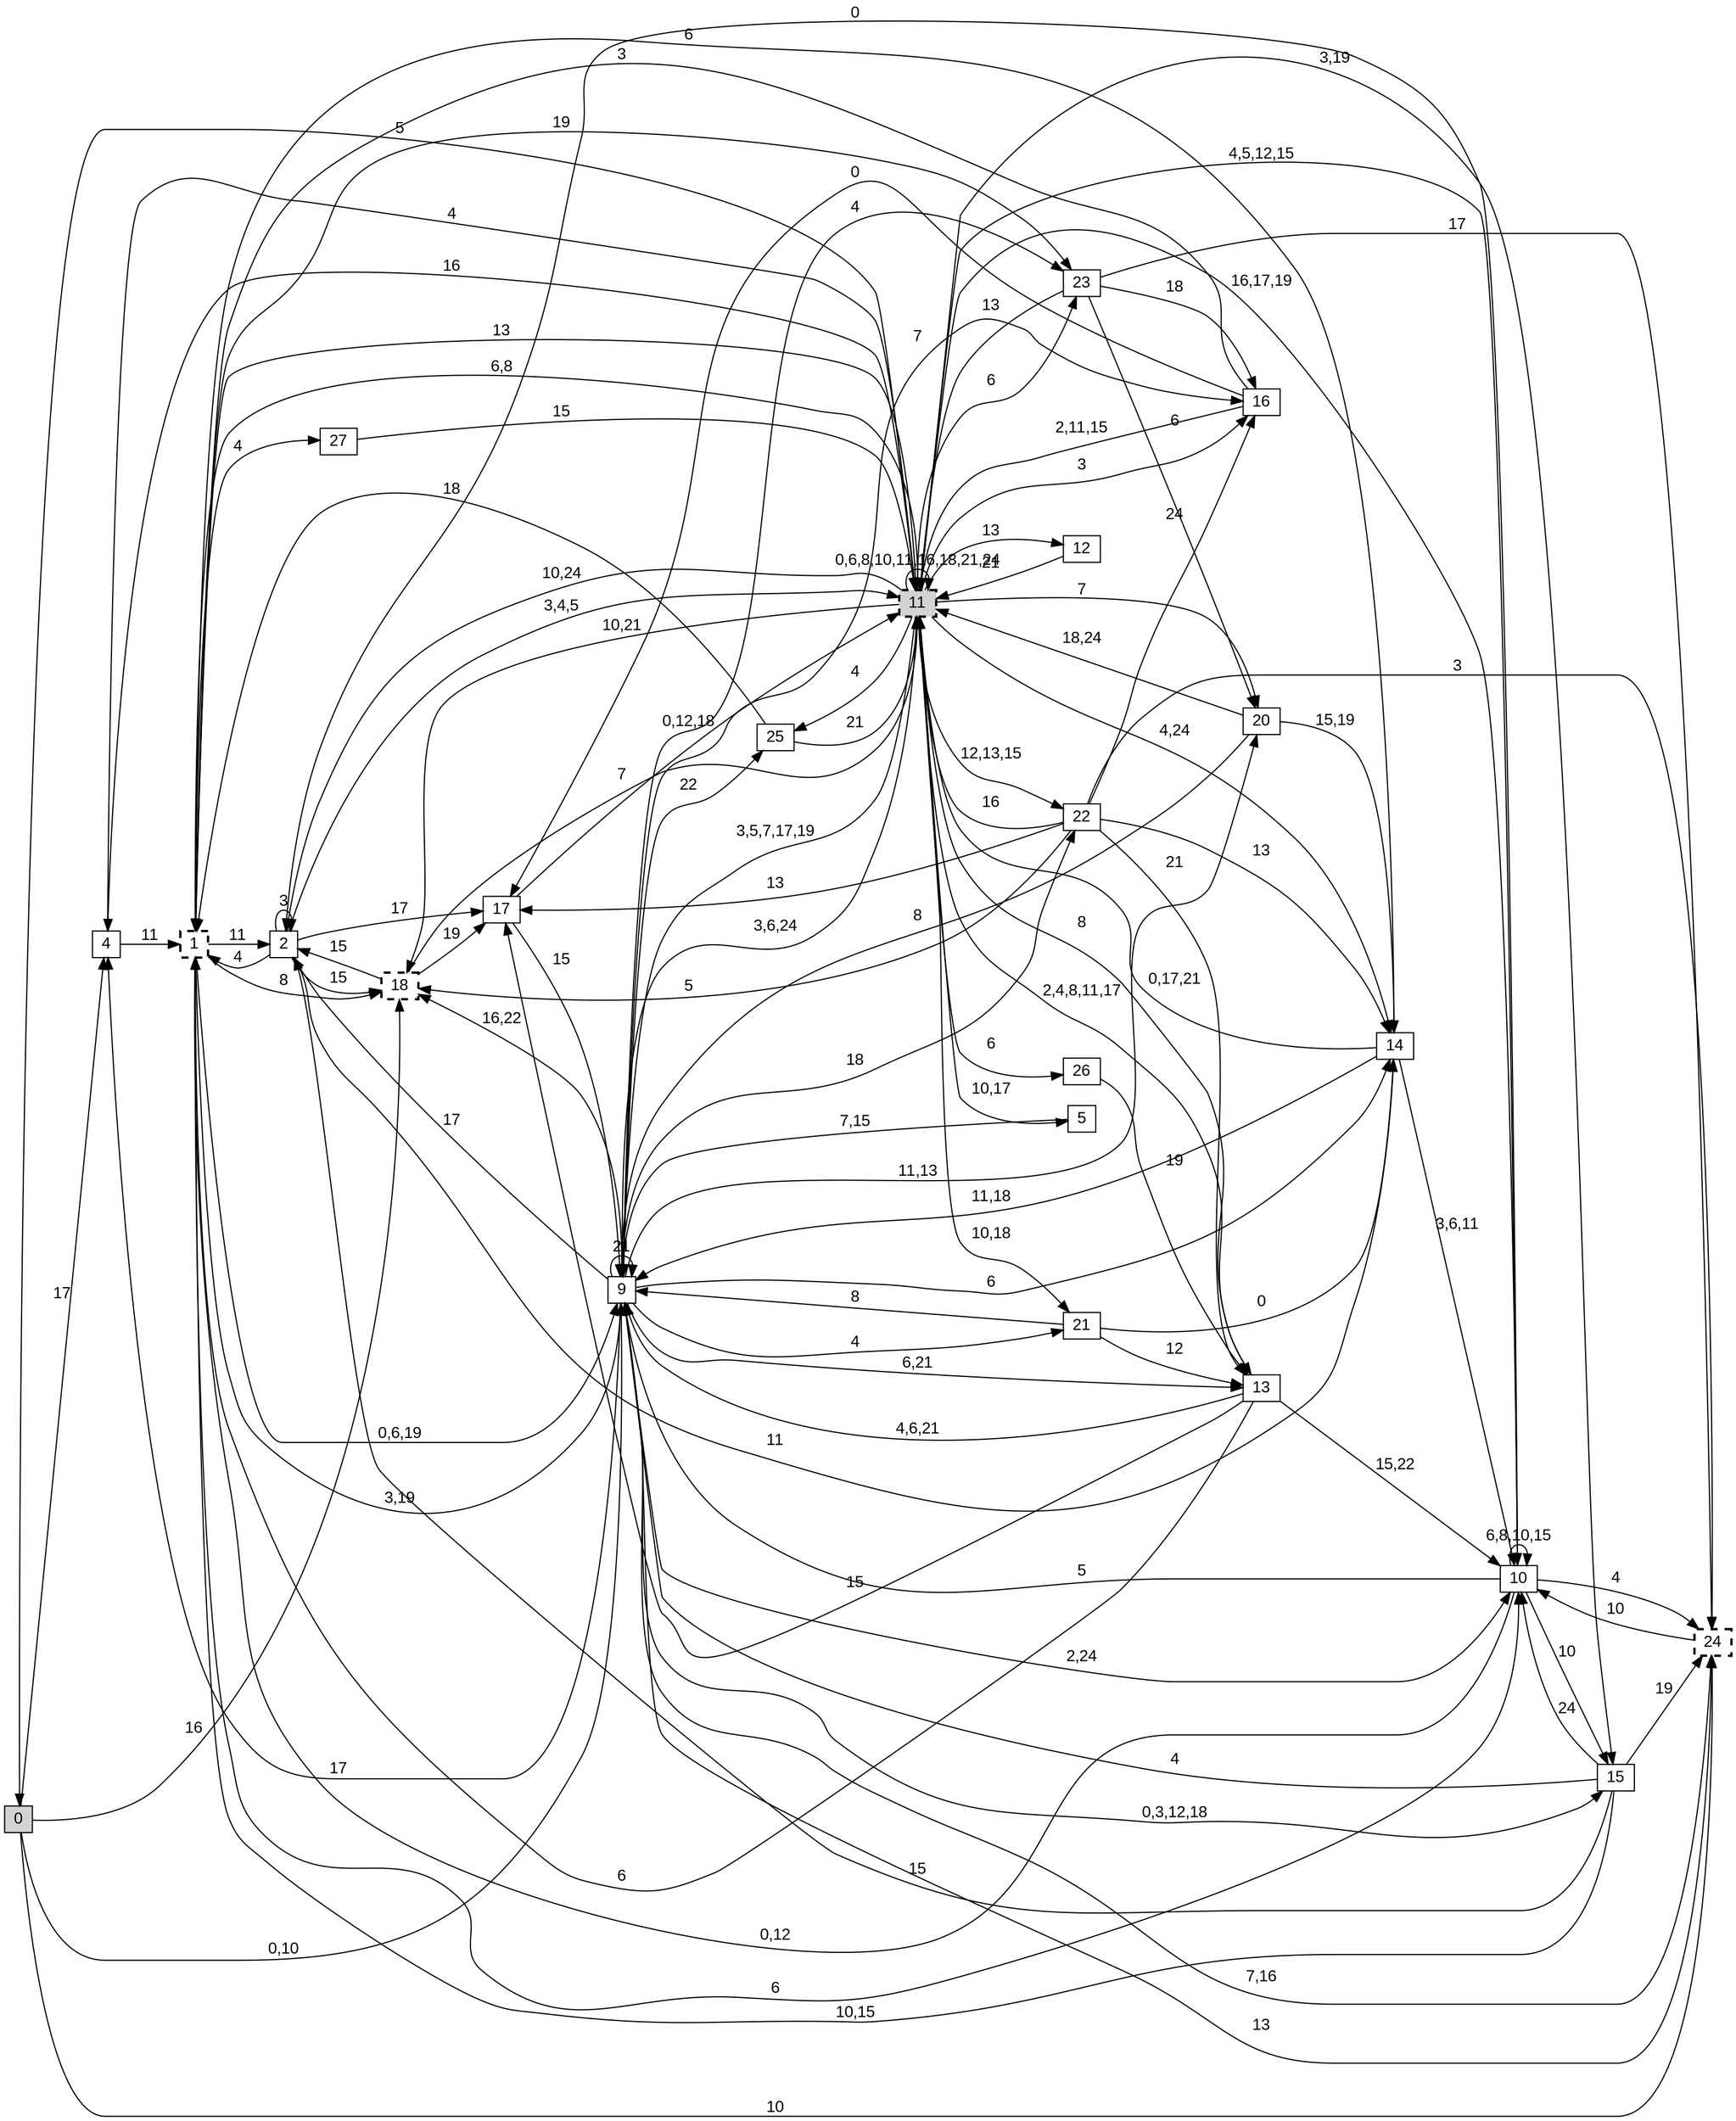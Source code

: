 digraph "NDFA" {
  rankdir=LR
  node [shape=box width=0.1 height=0.1 fontname=Arial]
  edge [fontname=Arial]
/* Estados */
 s0 [label="0" style="filled"] /* I:1 F:0 D:0 */
 s1 [label="1" style="bold,dashed"] /* I:0 F:1 D:0 */
 s2 [label="2" ] /* I:0 F:0 D:0 */
 s4 [label="4" ] /* I:0 F:0 D:0 */
 s5 [label="5" ] /* I:0 F:0 D:0 */
 s9 [label="9" ] /* I:0 F:0 D:0 */
 s10 [label="10" ] /* I:0 F:0 D:0 */
 s11 [label="11" style="filled,bold,dashed"] /* I:1 F:1 D:0 */
 s12 [label="12" ] /* I:0 F:0 D:0 */
 s13 [label="13" ] /* I:0 F:0 D:0 */
 s14 [label="14" ] /* I:0 F:0 D:0 */
 s15 [label="15" ] /* I:0 F:0 D:0 */
 s16 [label="16" ] /* I:0 F:0 D:0 */
 s17 [label="17" ] /* I:0 F:0 D:0 */
 s18 [label="18" style="bold,dashed"] /* I:0 F:1 D:0 */
 s20 [label="20" ] /* I:0 F:0 D:0 */
 s21 [label="21" ] /* I:0 F:0 D:0 */
 s22 [label="22" ] /* I:0 F:0 D:0 */
 s23 [label="23" ] /* I:0 F:0 D:0 */
 s24 [label="24" style="bold,dashed"] /* I:0 F:1 D:0 */
 s25 [label="25" ] /* I:0 F:0 D:0 */
 s26 [label="26" ] /* I:0 F:0 D:0 */
 s27 [label="27" ] /* I:0 F:0 D:0 */
/* Transiciones */
  s0 -> s4 [label="17"]
  s0 -> s9 [label="0,10"]
  s0 -> s18 [label="16"]
  s0 -> s24 [label="10"]
  s1 -> s2 [label="11"]
  s1 -> s9 [label="0,6,19"]
  s1 -> s10 [label="6"]
  s1 -> s11 [label="13"]
  s1 -> s14 [label="6"]
  s1 -> s18 [label="8"]
  s1 -> s23 [label="19"]
  s1 -> s27 [label="4"]
  s2 -> s1 [label="4"]
  s2 -> s2 [label="3"]
  s2 -> s11 [label="3,4,5"]
  s2 -> s14 [label="11"]
  s2 -> s17 [label="17"]
  s2 -> s18 [label="15"]
  s4 -> s1 [label="11"]
  s4 -> s11 [label="4"]
  s5 -> s9 [label="7,15"]
  s9 -> s1 [label="3,19"]
  s9 -> s2 [label="17"]
  s9 -> s4 [label="17"]
  s9 -> s9 [label="21"]
  s9 -> s10 [label="2,24"]
  s9 -> s11 [label="3,6,24"]
  s9 -> s13 [label="6,21"]
  s9 -> s14 [label="6"]
  s9 -> s15 [label="0,3,12,18"]
  s9 -> s16 [label="7"]
  s9 -> s18 [label="16,22"]
  s9 -> s20 [label="11,13"]
  s9 -> s21 [label="4"]
  s9 -> s22 [label="18"]
  s9 -> s23 [label="4"]
  s9 -> s24 [label="7,16"]
  s9 -> s25 [label="22"]
  s10 -> s1 [label="0,12"]
  s10 -> s2 [label="0"]
  s10 -> s9 [label="5"]
  s10 -> s10 [label="6,8,10,15"]
  s10 -> s11 [label="16,17,19"]
  s10 -> s15 [label="10"]
  s10 -> s24 [label="4"]
  s11 -> s0 [label="5"]
  s11 -> s1 [label="6,8"]
  s11 -> s2 [label="10,24"]
  s11 -> s4 [label="16"]
  s11 -> s5 [label="10,17"]
  s11 -> s9 [label="3,5,7,17,19"]
  s11 -> s10 [label="4,5,12,15"]
  s11 -> s11 [label="0,6,8,10,11,16,18,21,24"]
  s11 -> s12 [label="13"]
  s11 -> s13 [label="2,4,8,11,17"]
  s11 -> s14 [label="4,24"]
  s11 -> s15 [label="3,19"]
  s11 -> s16 [label="3"]
  s11 -> s18 [label="10,21"]
  s11 -> s20 [label="7"]
  s11 -> s21 [label="10,18"]
  s11 -> s22 [label="12,13,15"]
  s11 -> s23 [label="6"]
  s11 -> s25 [label="4"]
  s11 -> s26 [label="6"]
  s12 -> s11 [label="21"]
  s13 -> s1 [label="6"]
  s13 -> s9 [label="4,6,21"]
  s13 -> s10 [label="15,22"]
  s13 -> s11 [label="8"]
  s13 -> s17 [label="15"]
  s14 -> s9 [label="11,18"]
  s14 -> s10 [label="3,6,11"]
  s14 -> s11 [label="0,17,21"]
  s15 -> s1 [label="10,15"]
  s15 -> s2 [label="15"]
  s15 -> s9 [label="4"]
  s15 -> s10 [label="24"]
  s15 -> s24 [label="19"]
  s16 -> s1 [label="3"]
  s16 -> s11 [label="2,11,15"]
  s16 -> s17 [label="0"]
  s17 -> s9 [label="15"]
  s17 -> s11 [label="0,12,18"]
  s18 -> s2 [label="15"]
  s18 -> s11 [label="7"]
  s18 -> s17 [label="19"]
  s20 -> s9 [label="8"]
  s20 -> s11 [label="18,24"]
  s20 -> s14 [label="15,19"]
  s21 -> s9 [label="8"]
  s21 -> s13 [label="12"]
  s21 -> s14 [label="0"]
  s22 -> s11 [label="16"]
  s22 -> s13 [label="21"]
  s22 -> s14 [label="13"]
  s22 -> s16 [label="24"]
  s22 -> s17 [label="13"]
  s22 -> s18 [label="5"]
  s22 -> s24 [label="3"]
  s23 -> s11 [label="13"]
  s23 -> s16 [label="18"]
  s23 -> s20 [label="6"]
  s23 -> s24 [label="17"]
  s24 -> s9 [label="13"]
  s24 -> s10 [label="10"]
  s25 -> s1 [label="18"]
  s25 -> s11 [label="21"]
  s26 -> s13 [label="19"]
  s27 -> s11 [label="15"]
}
